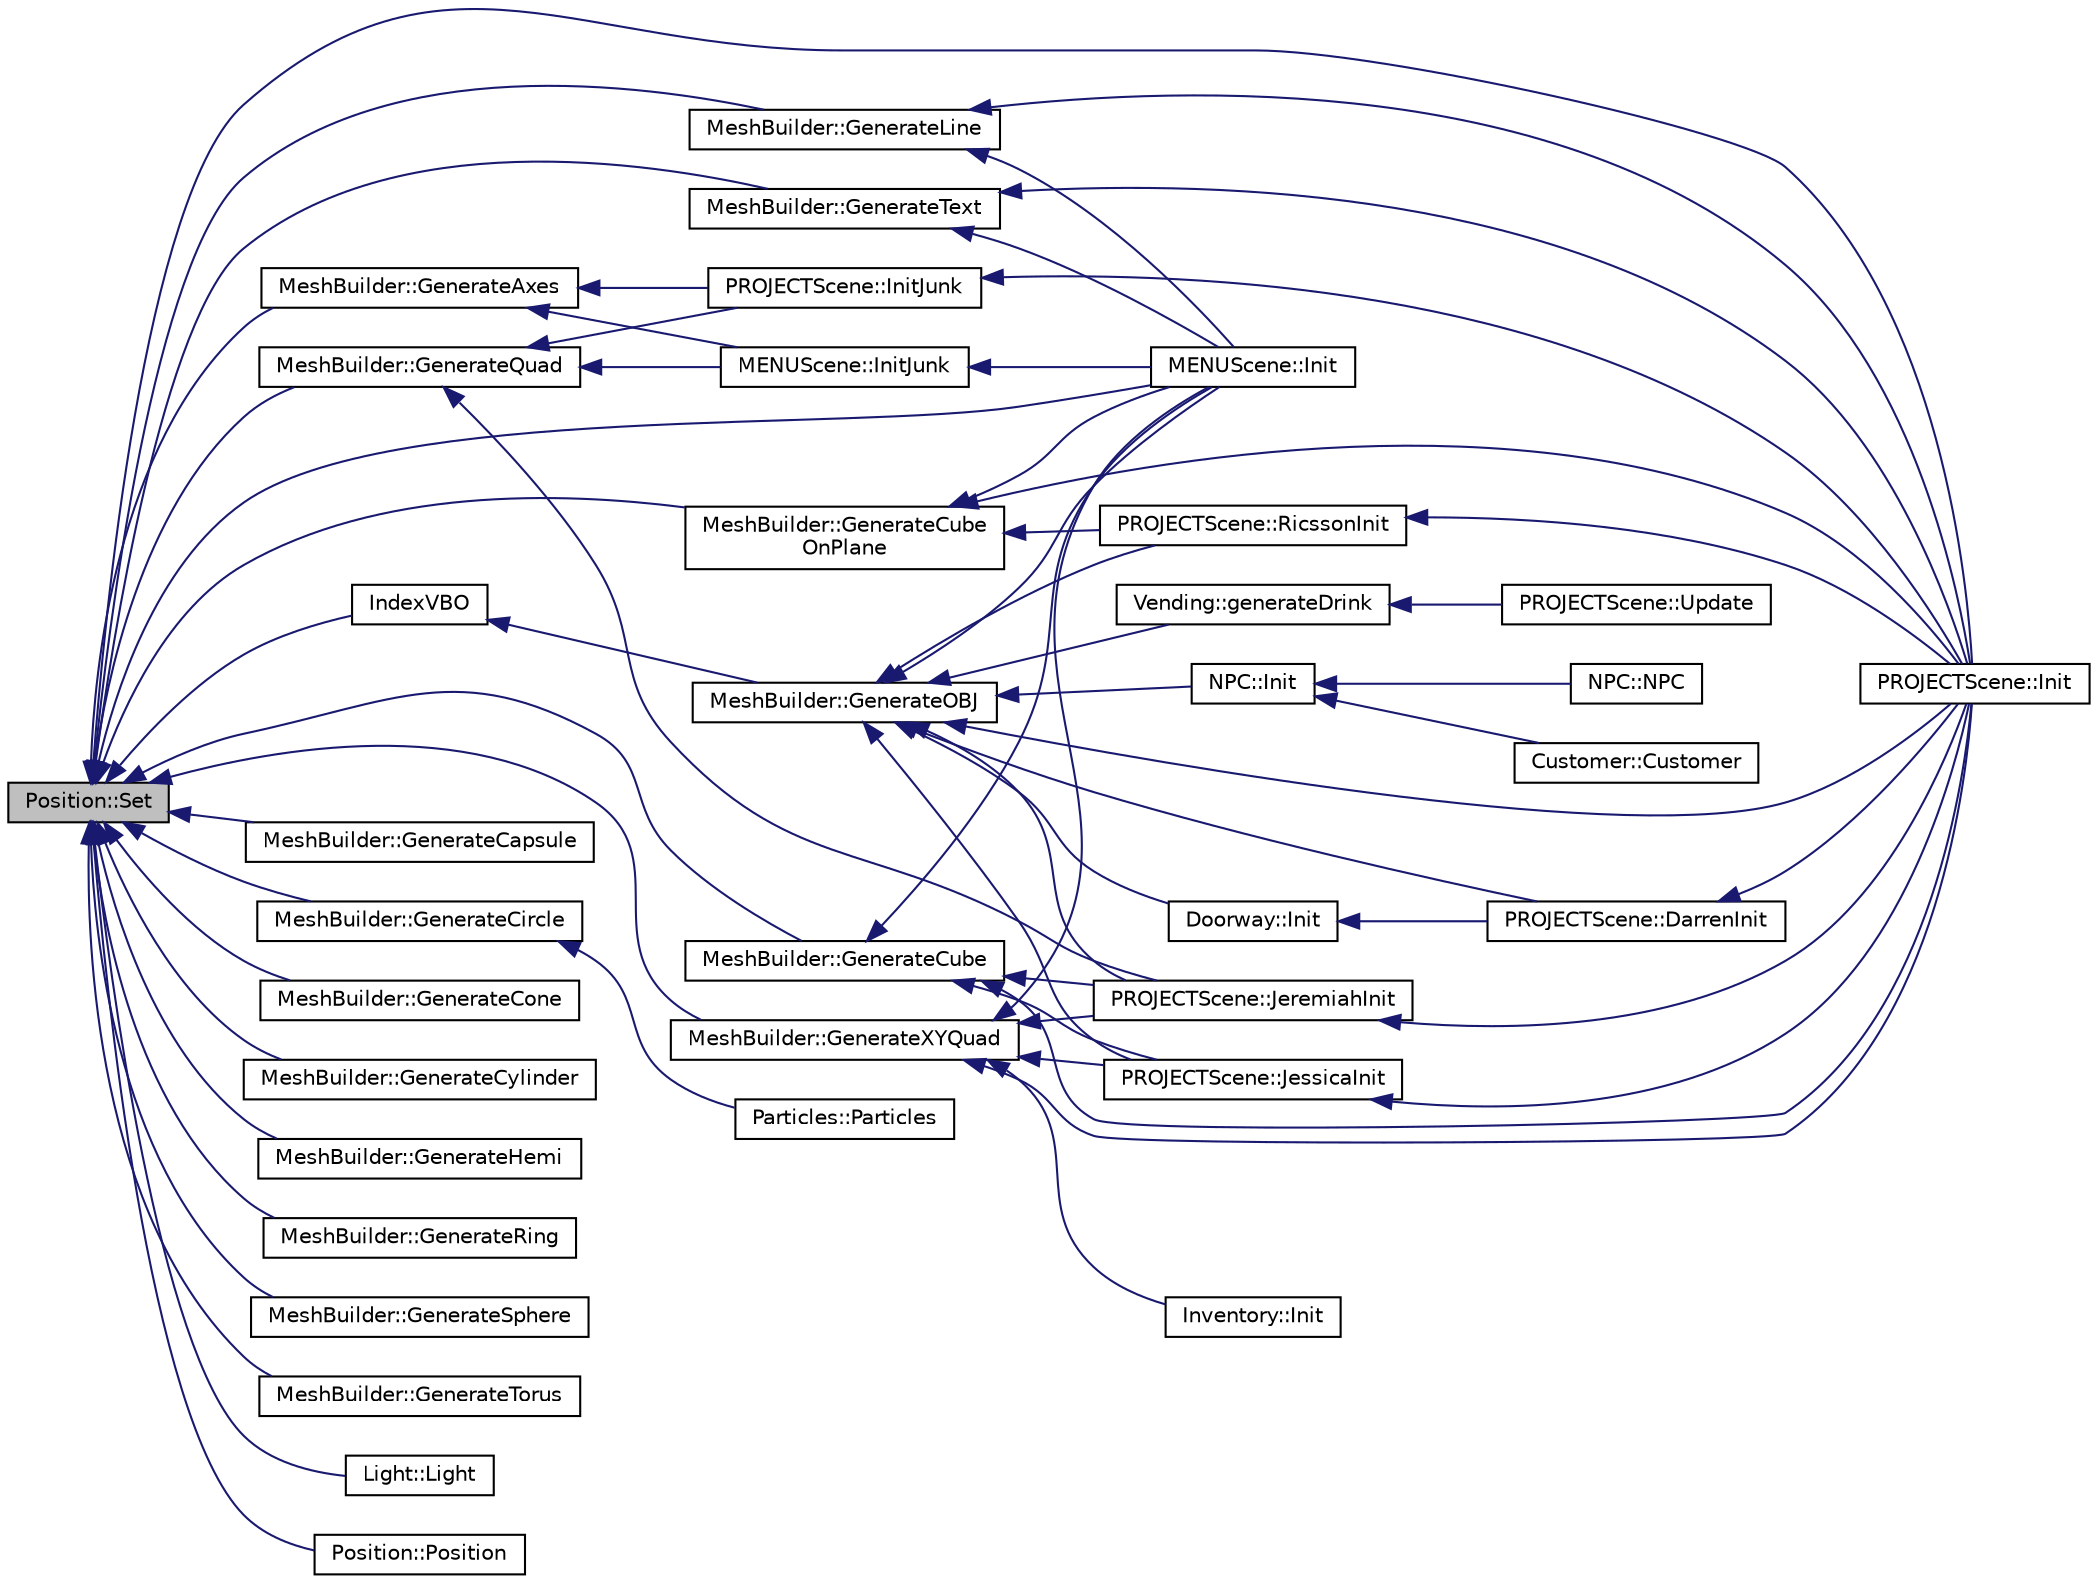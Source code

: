 digraph "Position::Set"
{
  bgcolor="transparent";
  edge [fontname="Helvetica",fontsize="10",labelfontname="Helvetica",labelfontsize="10"];
  node [fontname="Helvetica",fontsize="10",shape=record];
  rankdir="LR";
  Node1 [label="Position::Set",height=0.2,width=0.4,color="black", fillcolor="grey75", style="filled", fontcolor="black"];
  Node1 -> Node2 [dir="back",color="midnightblue",fontsize="10",style="solid",fontname="Helvetica"];
  Node2 [label="MeshBuilder::GenerateAxes",height=0.2,width=0.4,color="black",URL="$classMeshBuilder.html#a00798a7dc69cc94df659289c7f79eacf",tooltip="Generate the vertices of a reference Axes; Use red for x-axis, green for y-axis, blue for z-axis Then..."];
  Node2 -> Node3 [dir="back",color="midnightblue",fontsize="10",style="solid",fontname="Helvetica"];
  Node3 [label="MENUScene::InitJunk",height=0.2,width=0.4,color="black",URL="$classMENUScene.html#a40c1ee14babf89986badf75ec4d4818a",tooltip="Initializers. "];
  Node3 -> Node4 [dir="back",color="midnightblue",fontsize="10",style="solid",fontname="Helvetica"];
  Node4 [label="MENUScene::Init",height=0.2,width=0.4,color="black",URL="$classMENUScene.html#aaff86a398e897cfe7c2911e691377c0b"];
  Node2 -> Node5 [dir="back",color="midnightblue",fontsize="10",style="solid",fontname="Helvetica"];
  Node5 [label="PROJECTScene::InitJunk",height=0.2,width=0.4,color="black",URL="$classPROJECTScene.html#a2e2054a1dc7d340a59ac13d2eb5cbed6",tooltip="Initializers. "];
  Node5 -> Node6 [dir="back",color="midnightblue",fontsize="10",style="solid",fontname="Helvetica"];
  Node6 [label="PROJECTScene::Init",height=0.2,width=0.4,color="black",URL="$classPROJECTScene.html#abf925c2837510a313b8645b20fbf91d7",tooltip="Initializers. "];
  Node1 -> Node7 [dir="back",color="midnightblue",fontsize="10",style="solid",fontname="Helvetica"];
  Node7 [label="MeshBuilder::GenerateCapsule",height=0.2,width=0.4,color="black",URL="$classMeshBuilder.html#ad1e169f5ff628a5f2a59a239def9c6be",tooltip="Generate the vertices of a capsule (cylinder with hemisphere at top & bottom); Use color for each ver..."];
  Node1 -> Node8 [dir="back",color="midnightblue",fontsize="10",style="solid",fontname="Helvetica"];
  Node8 [label="MeshBuilder::GenerateCircle",height=0.2,width=0.4,color="black",URL="$classMeshBuilder.html#abab6044835556126c51f5e8c9f00f501",tooltip="Generate the vertices of a circle; Use color for each vertex Then generate the VBO/IBO and store them..."];
  Node8 -> Node9 [dir="back",color="midnightblue",fontsize="10",style="solid",fontname="Helvetica"];
  Node9 [label="Particles::Particles",height=0.2,width=0.4,color="black",URL="$classParticles.html#ad8d14063b3b577e9917fa1f7c94ed56a"];
  Node1 -> Node10 [dir="back",color="midnightblue",fontsize="10",style="solid",fontname="Helvetica"];
  Node10 [label="MeshBuilder::GenerateCone",height=0.2,width=0.4,color="black",URL="$classMeshBuilder.html#a27562f4f20e5e089cc5680c1d20f36ab"];
  Node1 -> Node11 [dir="back",color="midnightblue",fontsize="10",style="solid",fontname="Helvetica"];
  Node11 [label="MeshBuilder::GenerateCube",height=0.2,width=0.4,color="black",URL="$classMeshBuilder.html#a7e35aba5341b1e012cc27598b38ca856",tooltip="Generate the vertices of a cube; Use color for each vertex Then generate the VBO/IBO and store them i..."];
  Node11 -> Node4 [dir="back",color="midnightblue",fontsize="10",style="solid",fontname="Helvetica"];
  Node11 -> Node6 [dir="back",color="midnightblue",fontsize="10",style="solid",fontname="Helvetica"];
  Node11 -> Node12 [dir="back",color="midnightblue",fontsize="10",style="solid",fontname="Helvetica"];
  Node12 [label="PROJECTScene::JeremiahInit",height=0.2,width=0.4,color="black",URL="$classPROJECTScene.html#aad5e71b6898152054906af5515c3e200",tooltip="Initializers. "];
  Node12 -> Node6 [dir="back",color="midnightblue",fontsize="10",style="solid",fontname="Helvetica"];
  Node11 -> Node13 [dir="back",color="midnightblue",fontsize="10",style="solid",fontname="Helvetica"];
  Node13 [label="PROJECTScene::JessicaInit",height=0.2,width=0.4,color="black",URL="$classPROJECTScene.html#ac6e69ba221c7faf13495dc6d3254baa7",tooltip="Initializers. "];
  Node13 -> Node6 [dir="back",color="midnightblue",fontsize="10",style="solid",fontname="Helvetica"];
  Node1 -> Node14 [dir="back",color="midnightblue",fontsize="10",style="solid",fontname="Helvetica"];
  Node14 [label="MeshBuilder::GenerateCube\lOnPlane",height=0.2,width=0.4,color="black",URL="$classMeshBuilder.html#a2df7fd154b373c18089d1e8b9a6f76cc"];
  Node14 -> Node4 [dir="back",color="midnightblue",fontsize="10",style="solid",fontname="Helvetica"];
  Node14 -> Node6 [dir="back",color="midnightblue",fontsize="10",style="solid",fontname="Helvetica"];
  Node14 -> Node15 [dir="back",color="midnightblue",fontsize="10",style="solid",fontname="Helvetica"];
  Node15 [label="PROJECTScene::RicssonInit",height=0.2,width=0.4,color="black",URL="$classPROJECTScene.html#ab2f2f2e5df135948e5505d9978d46b75",tooltip="Initializers. "];
  Node15 -> Node6 [dir="back",color="midnightblue",fontsize="10",style="solid",fontname="Helvetica"];
  Node1 -> Node16 [dir="back",color="midnightblue",fontsize="10",style="solid",fontname="Helvetica"];
  Node16 [label="MeshBuilder::GenerateCylinder",height=0.2,width=0.4,color="black",URL="$classMeshBuilder.html#a283edcbedde3c75acf96907182a725b8",tooltip="Generate the vertices of a cylinder; Use color for each vertex Then generate the VBO/IBO and store th..."];
  Node1 -> Node17 [dir="back",color="midnightblue",fontsize="10",style="solid",fontname="Helvetica"];
  Node17 [label="MeshBuilder::GenerateHemi",height=0.2,width=0.4,color="black",URL="$classMeshBuilder.html#af27e0bbaa8cfa853111d443a4ba37d5c",tooltip="Generate the vertices of a hemisphere; Use color for each vertex Then generate the VBO/IBO and store ..."];
  Node1 -> Node18 [dir="back",color="midnightblue",fontsize="10",style="solid",fontname="Helvetica"];
  Node18 [label="MeshBuilder::GenerateLine",height=0.2,width=0.4,color="black",URL="$classMeshBuilder.html#aee21bf31b3be8ec382a35b066185c3c5"];
  Node18 -> Node4 [dir="back",color="midnightblue",fontsize="10",style="solid",fontname="Helvetica"];
  Node18 -> Node6 [dir="back",color="midnightblue",fontsize="10",style="solid",fontname="Helvetica"];
  Node1 -> Node19 [dir="back",color="midnightblue",fontsize="10",style="solid",fontname="Helvetica"];
  Node19 [label="MeshBuilder::GenerateQuad",height=0.2,width=0.4,color="black",URL="$classMeshBuilder.html#a2ddad55094b75f084de4cb51e5ec37c4",tooltip="Generate the vertices of a quad; Use color for each vertex Then generate the VBO/IBO and store them i..."];
  Node19 -> Node3 [dir="back",color="midnightblue",fontsize="10",style="solid",fontname="Helvetica"];
  Node19 -> Node5 [dir="back",color="midnightblue",fontsize="10",style="solid",fontname="Helvetica"];
  Node19 -> Node12 [dir="back",color="midnightblue",fontsize="10",style="solid",fontname="Helvetica"];
  Node1 -> Node20 [dir="back",color="midnightblue",fontsize="10",style="solid",fontname="Helvetica"];
  Node20 [label="MeshBuilder::GenerateRing",height=0.2,width=0.4,color="black",URL="$classMeshBuilder.html#abc05d7ab0604a310dfea0a7a56caeb35",tooltip="Generate the vertices of a ring; Use color for each vertex Then generate the VBO/IBO and store them i..."];
  Node1 -> Node21 [dir="back",color="midnightblue",fontsize="10",style="solid",fontname="Helvetica"];
  Node21 [label="MeshBuilder::GenerateSphere",height=0.2,width=0.4,color="black",URL="$classMeshBuilder.html#a10f627b0355a031b42d0337e95d2af56",tooltip="Generate the vertices of a sphere; Use color for each vertex Then generate the VBO/IBO and store them..."];
  Node1 -> Node22 [dir="back",color="midnightblue",fontsize="10",style="solid",fontname="Helvetica"];
  Node22 [label="MeshBuilder::GenerateText",height=0.2,width=0.4,color="black",URL="$classMeshBuilder.html#aac7c87881dbc08f8d41f2068e0f40c76"];
  Node22 -> Node4 [dir="back",color="midnightblue",fontsize="10",style="solid",fontname="Helvetica"];
  Node22 -> Node6 [dir="back",color="midnightblue",fontsize="10",style="solid",fontname="Helvetica"];
  Node1 -> Node23 [dir="back",color="midnightblue",fontsize="10",style="solid",fontname="Helvetica"];
  Node23 [label="MeshBuilder::GenerateTorus",height=0.2,width=0.4,color="black",URL="$classMeshBuilder.html#aa0fd7de9ef15dbc113a3f84b859ebe95"];
  Node1 -> Node24 [dir="back",color="midnightblue",fontsize="10",style="solid",fontname="Helvetica"];
  Node24 [label="MeshBuilder::GenerateXYQuad",height=0.2,width=0.4,color="black",URL="$classMeshBuilder.html#a8e5663b9e284940453900fdf32fa354f"];
  Node24 -> Node4 [dir="back",color="midnightblue",fontsize="10",style="solid",fontname="Helvetica"];
  Node24 -> Node25 [dir="back",color="midnightblue",fontsize="10",style="solid",fontname="Helvetica"];
  Node25 [label="Inventory::Init",height=0.2,width=0.4,color="black",URL="$classInventory.html#a8bc6919564bb2a341c2cd32956b6979a",tooltip="Inventory initialzer. "];
  Node24 -> Node6 [dir="back",color="midnightblue",fontsize="10",style="solid",fontname="Helvetica"];
  Node24 -> Node12 [dir="back",color="midnightblue",fontsize="10",style="solid",fontname="Helvetica"];
  Node24 -> Node13 [dir="back",color="midnightblue",fontsize="10",style="solid",fontname="Helvetica"];
  Node1 -> Node26 [dir="back",color="midnightblue",fontsize="10",style="solid",fontname="Helvetica"];
  Node26 [label="IndexVBO",height=0.2,width=0.4,color="black",URL="$LoadOBJ_8h.html#aa99ef9426a57205ed8acb8f7d41f3bae"];
  Node26 -> Node27 [dir="back",color="midnightblue",fontsize="10",style="solid",fontname="Helvetica"];
  Node27 [label="MeshBuilder::GenerateOBJ",height=0.2,width=0.4,color="black",URL="$classMeshBuilder.html#aba87550d7726a610c911fbb977fd3575"];
  Node27 -> Node28 [dir="back",color="midnightblue",fontsize="10",style="solid",fontname="Helvetica"];
  Node28 [label="PROJECTScene::DarrenInit",height=0.2,width=0.4,color="black",URL="$classPROJECTScene.html#a7916565f6475608926ab183e11125904",tooltip="Initializers. "];
  Node28 -> Node6 [dir="back",color="midnightblue",fontsize="10",style="solid",fontname="Helvetica"];
  Node27 -> Node29 [dir="back",color="midnightblue",fontsize="10",style="solid",fontname="Helvetica"];
  Node29 [label="Vending::generateDrink",height=0.2,width=0.4,color="black",URL="$classVending.html#ab21ff490ce398aab1ff1fa0a4b54f5c9"];
  Node29 -> Node30 [dir="back",color="midnightblue",fontsize="10",style="solid",fontname="Helvetica"];
  Node30 [label="PROJECTScene::Update",height=0.2,width=0.4,color="black",URL="$classPROJECTScene.html#ab4521f32fd8e1e5901c9896404e09789",tooltip="Upadte. "];
  Node27 -> Node31 [dir="back",color="midnightblue",fontsize="10",style="solid",fontname="Helvetica"];
  Node31 [label="NPC::Init",height=0.2,width=0.4,color="black",URL="$classNPC.html#a6674302d1e96b04cdbf98ac01bc41448",tooltip="Initializer. "];
  Node31 -> Node32 [dir="back",color="midnightblue",fontsize="10",style="solid",fontname="Helvetica"];
  Node32 [label="Customer::Customer",height=0.2,width=0.4,color="black",URL="$classCustomer.html#abcc8fae9701e5ba9d7d6fe44498b34e3"];
  Node31 -> Node33 [dir="back",color="midnightblue",fontsize="10",style="solid",fontname="Helvetica"];
  Node33 [label="NPC::NPC",height=0.2,width=0.4,color="black",URL="$classNPC.html#af28ce051772f77e3b3c95545067d5ef5"];
  Node27 -> Node4 [dir="back",color="midnightblue",fontsize="10",style="solid",fontname="Helvetica"];
  Node27 -> Node34 [dir="back",color="midnightblue",fontsize="10",style="solid",fontname="Helvetica"];
  Node34 [label="Doorway::Init",height=0.2,width=0.4,color="black",URL="$classDoorway.html#aed789047130006d3ad9afe8b5be693ef"];
  Node34 -> Node28 [dir="back",color="midnightblue",fontsize="10",style="solid",fontname="Helvetica"];
  Node27 -> Node6 [dir="back",color="midnightblue",fontsize="10",style="solid",fontname="Helvetica"];
  Node27 -> Node12 [dir="back",color="midnightblue",fontsize="10",style="solid",fontname="Helvetica"];
  Node27 -> Node13 [dir="back",color="midnightblue",fontsize="10",style="solid",fontname="Helvetica"];
  Node27 -> Node15 [dir="back",color="midnightblue",fontsize="10",style="solid",fontname="Helvetica"];
  Node1 -> Node4 [dir="back",color="midnightblue",fontsize="10",style="solid",fontname="Helvetica"];
  Node1 -> Node6 [dir="back",color="midnightblue",fontsize="10",style="solid",fontname="Helvetica"];
  Node1 -> Node35 [dir="back",color="midnightblue",fontsize="10",style="solid",fontname="Helvetica"];
  Node35 [label="Light::Light",height=0.2,width=0.4,color="black",URL="$structLight.html#aeb5df09a25a32f19fdffa761268ba24f"];
  Node1 -> Node36 [dir="back",color="midnightblue",fontsize="10",style="solid",fontname="Helvetica"];
  Node36 [label="Position::Position",height=0.2,width=0.4,color="black",URL="$structPosition.html#ab73d81912c4ead48cee5342d7cf5a33b"];
}
